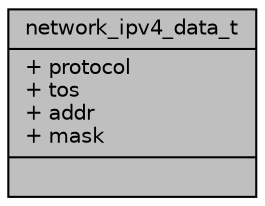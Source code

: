 digraph "network_ipv4_data_t"
{
 // LATEX_PDF_SIZE
  edge [fontname="Helvetica",fontsize="10",labelfontname="Helvetica",labelfontsize="10"];
  node [fontname="Helvetica",fontsize="10",shape=record];
  Node1 [label="{network_ipv4_data_t\n|+ protocol\l+ tos\l+ addr\l+ mask\l|}",height=0.2,width=0.4,color="black", fillcolor="grey75", style="filled", fontcolor="black",tooltip=" "];
}
